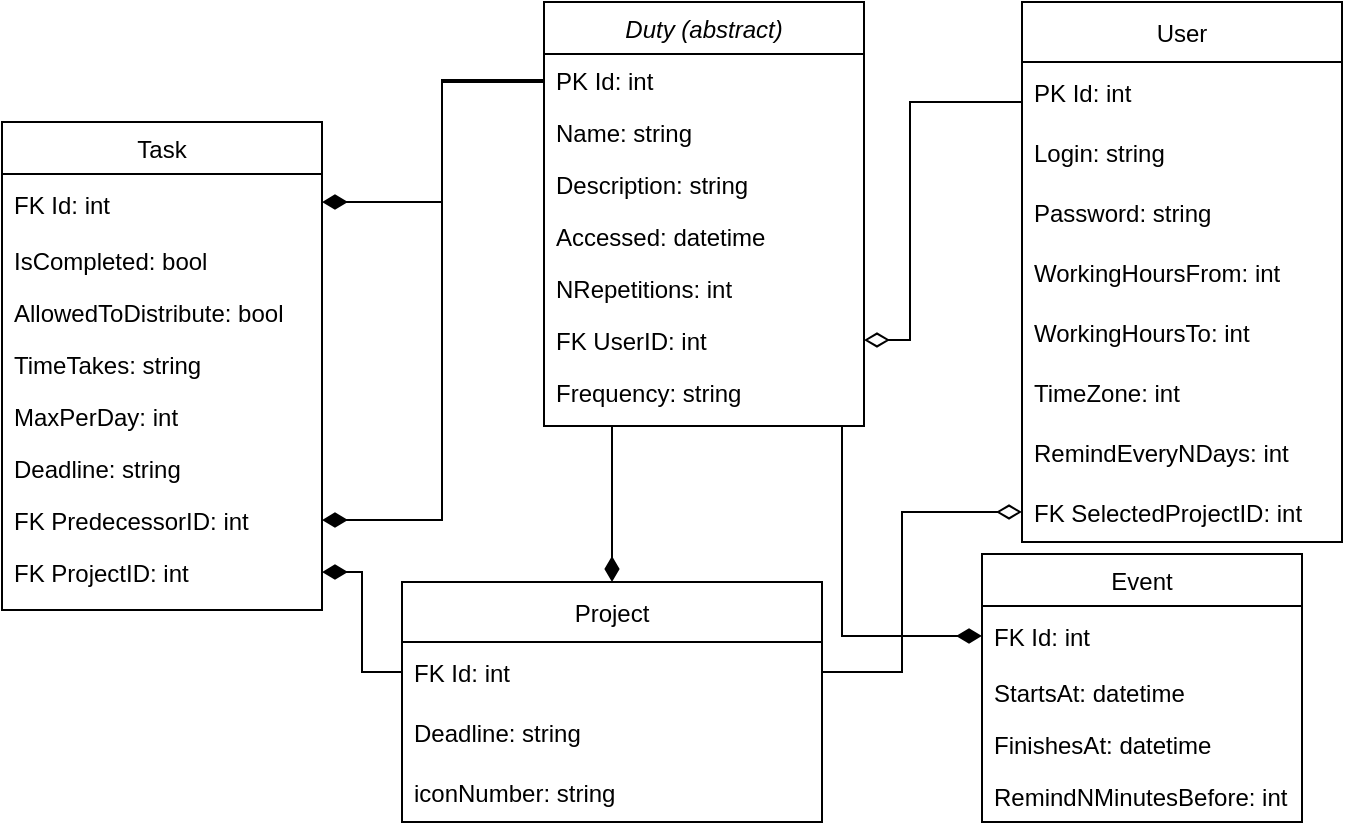 <mxfile version="15.4.0" type="device"><diagram id="C5RBs43oDa-KdzZeNtuy" name="Page-1"><mxGraphModel dx="-59" dy="482" grid="1" gridSize="10" guides="1" tooltips="1" connect="1" arrows="1" fold="1" page="1" pageScale="1" pageWidth="827" pageHeight="1169" math="0" shadow="0"><root><mxCell id="WIyWlLk6GJQsqaUBKTNV-0"/><mxCell id="WIyWlLk6GJQsqaUBKTNV-1" parent="WIyWlLk6GJQsqaUBKTNV-0"/><mxCell id="zkfFHV4jXpPFQw0GAbJ--12" value="" style="endArrow=none;endSize=10;endFill=0;shadow=0;strokeWidth=1;rounded=0;edgeStyle=orthogonalEdgeStyle;elbow=vertical;startArrow=diamondThin;startFill=1;orthogonal=1;startSize=10;" parent="WIyWlLk6GJQsqaUBKTNV-1" source="Y_36hAymlDsFUyy03Suh-14" target="oaKxZdXkdTwhi6_jZthA-11" edge="1"><mxGeometry width="160" relative="1" as="geometry"><mxPoint x="356" y="263" as="sourcePoint"/><mxPoint x="846" y="190" as="targetPoint"/><Array as="points"><mxPoint x="1310" y="377"/></Array></mxGeometry></mxCell><mxCell id="zkfFHV4jXpPFQw0GAbJ--17" value="Task" style="swimlane;fontStyle=0;align=center;verticalAlign=top;childLayout=stackLayout;horizontal=1;startSize=26;horizontalStack=0;resizeParent=1;resizeLast=0;collapsible=1;marginBottom=0;rounded=0;shadow=0;strokeWidth=1;" parent="WIyWlLk6GJQsqaUBKTNV-1" vertex="1"><mxGeometry x="890" y="120" width="160" height="244" as="geometry"><mxRectangle x="550" y="140" width="160" height="26" as="alternateBounds"/></mxGeometry></mxCell><mxCell id="Y_36hAymlDsFUyy03Suh-16" value="FK Id: int" style="text;strokeColor=none;fillColor=none;align=left;verticalAlign=middle;spacingLeft=4;spacingRight=4;overflow=hidden;points=[[0,0.5],[1,0.5]];portConstraint=eastwest;rotatable=0;" parent="zkfFHV4jXpPFQw0GAbJ--17" vertex="1"><mxGeometry y="26" width="160" height="30" as="geometry"/></mxCell><mxCell id="Y_36hAymlDsFUyy03Suh-18" value="IsCompleted: bool" style="text;align=left;verticalAlign=top;spacingLeft=4;spacingRight=4;overflow=hidden;rotatable=0;points=[[0,0.5],[1,0.5]];portConstraint=eastwest;rounded=0;shadow=0;html=0;" parent="zkfFHV4jXpPFQw0GAbJ--17" vertex="1"><mxGeometry y="56" width="160" height="26" as="geometry"/></mxCell><mxCell id="zkfFHV4jXpPFQw0GAbJ--21" value="AllowedToDistribute: bool" style="text;align=left;verticalAlign=top;spacingLeft=4;spacingRight=4;overflow=hidden;rotatable=0;points=[[0,0.5],[1,0.5]];portConstraint=eastwest;rounded=0;shadow=0;html=0;" parent="zkfFHV4jXpPFQw0GAbJ--17" vertex="1"><mxGeometry y="82" width="160" height="26" as="geometry"/></mxCell><mxCell id="zkfFHV4jXpPFQw0GAbJ--20" value="TimeTakes: string" style="text;align=left;verticalAlign=top;spacingLeft=4;spacingRight=4;overflow=hidden;rotatable=0;points=[[0,0.5],[1,0.5]];portConstraint=eastwest;rounded=0;shadow=0;html=0;" parent="zkfFHV4jXpPFQw0GAbJ--17" vertex="1"><mxGeometry y="108" width="160" height="26" as="geometry"/></mxCell><mxCell id="oaKxZdXkdTwhi6_jZthA-9" value="MaxPerDay: int" style="text;align=left;verticalAlign=top;spacingLeft=4;spacingRight=4;overflow=hidden;rotatable=0;points=[[0,0.5],[1,0.5]];portConstraint=eastwest;rounded=0;shadow=0;html=0;" parent="zkfFHV4jXpPFQw0GAbJ--17" vertex="1"><mxGeometry y="134" width="160" height="26" as="geometry"/></mxCell><mxCell id="oaKxZdXkdTwhi6_jZthA-31" value="Deadline: string" style="text;align=left;verticalAlign=top;spacingLeft=4;spacingRight=4;overflow=hidden;rotatable=0;points=[[0,0.5],[1,0.5]];portConstraint=eastwest;rounded=0;shadow=0;html=0;" parent="zkfFHV4jXpPFQw0GAbJ--17" vertex="1"><mxGeometry y="160" width="160" height="26" as="geometry"/></mxCell><mxCell id="oaKxZdXkdTwhi6_jZthA-20" value="FK PredecessorID: int" style="text;align=left;verticalAlign=top;spacingLeft=4;spacingRight=4;overflow=hidden;rotatable=0;points=[[0,0.5],[1,0.5]];portConstraint=eastwest;rounded=0;shadow=0;html=0;" parent="zkfFHV4jXpPFQw0GAbJ--17" vertex="1"><mxGeometry y="186" width="160" height="26" as="geometry"/></mxCell><mxCell id="oaKxZdXkdTwhi6_jZthA-19" value="FK ProjectID: int " style="text;align=left;verticalAlign=top;spacingLeft=4;spacingRight=4;overflow=hidden;rotatable=0;points=[[0,0.5],[1,0.5]];portConstraint=eastwest;rounded=0;shadow=0;html=0;" parent="zkfFHV4jXpPFQw0GAbJ--17" vertex="1"><mxGeometry y="212" width="160" height="26" as="geometry"/></mxCell><mxCell id="oaKxZdXkdTwhi6_jZthA-0" value="Event" style="swimlane;fontStyle=0;align=center;verticalAlign=top;childLayout=stackLayout;horizontal=1;startSize=26;horizontalStack=0;resizeParent=1;resizeLast=0;collapsible=1;marginBottom=0;rounded=0;shadow=0;strokeWidth=1;" parent="WIyWlLk6GJQsqaUBKTNV-1" vertex="1"><mxGeometry x="1380" y="336" width="160" height="134" as="geometry"><mxRectangle x="550" y="140" width="160" height="26" as="alternateBounds"/></mxGeometry></mxCell><mxCell id="Y_36hAymlDsFUyy03Suh-14" value="FK Id: int" style="text;strokeColor=none;fillColor=none;align=left;verticalAlign=middle;spacingLeft=4;spacingRight=4;overflow=hidden;points=[[0,0.5],[1,0.5]];portConstraint=eastwest;rotatable=0;" parent="oaKxZdXkdTwhi6_jZthA-0" vertex="1"><mxGeometry y="26" width="160" height="30" as="geometry"/></mxCell><mxCell id="oaKxZdXkdTwhi6_jZthA-2" value="StartsAt: datetime" style="text;align=left;verticalAlign=top;spacingLeft=4;spacingRight=4;overflow=hidden;rotatable=0;points=[[0,0.5],[1,0.5]];portConstraint=eastwest;rounded=0;shadow=0;html=0;" parent="oaKxZdXkdTwhi6_jZthA-0" vertex="1"><mxGeometry y="56" width="160" height="26" as="geometry"/></mxCell><mxCell id="oaKxZdXkdTwhi6_jZthA-3" value="FinishesAt: datetime" style="text;align=left;verticalAlign=top;spacingLeft=4;spacingRight=4;overflow=hidden;rotatable=0;points=[[0,0.5],[1,0.5]];portConstraint=eastwest;rounded=0;shadow=0;html=0;" parent="oaKxZdXkdTwhi6_jZthA-0" vertex="1"><mxGeometry y="82" width="160" height="26" as="geometry"/></mxCell><mxCell id="oaKxZdXkdTwhi6_jZthA-23" value="RemindNMinutesBefore: int" style="text;align=left;verticalAlign=top;spacingLeft=4;spacingRight=4;overflow=hidden;rotatable=0;points=[[0,0.5],[1,0.5]];portConstraint=eastwest;rounded=0;shadow=0;html=0;" parent="oaKxZdXkdTwhi6_jZthA-0" vertex="1"><mxGeometry y="108" width="160" height="26" as="geometry"/></mxCell><mxCell id="Y_36hAymlDsFUyy03Suh-7" style="edgeStyle=orthogonalEdgeStyle;rounded=0;orthogonalLoop=1;jettySize=auto;html=1;startArrow=none;startFill=0;endArrow=diamondThin;endFill=1;orthogonal=1;strokeWidth=1;endSize=10;startSize=10;" parent="WIyWlLk6GJQsqaUBKTNV-1" source="oaKxZdXkdTwhi6_jZthA-11" target="oaKxZdXkdTwhi6_jZthA-20" edge="1"><mxGeometry relative="1" as="geometry"><Array as="points"><mxPoint x="1110" y="100"/><mxPoint x="1110" y="319"/></Array></mxGeometry></mxCell><mxCell id="oaKxZdXkdTwhi6_jZthA-11" value="Duty (abstract)" style="swimlane;fontStyle=2;align=center;verticalAlign=top;childLayout=stackLayout;horizontal=1;startSize=26;horizontalStack=0;resizeParent=1;resizeLast=0;collapsible=1;marginBottom=0;rounded=0;shadow=0;strokeWidth=1;" parent="WIyWlLk6GJQsqaUBKTNV-1" vertex="1"><mxGeometry x="1161" y="60" width="160" height="212" as="geometry"><mxRectangle x="230" y="140" width="160" height="26" as="alternateBounds"/></mxGeometry></mxCell><mxCell id="oaKxZdXkdTwhi6_jZthA-7" value="PK Id: int" style="text;align=left;verticalAlign=top;spacingLeft=4;spacingRight=4;overflow=hidden;rotatable=0;points=[[0,0.5],[1,0.5]];portConstraint=eastwest;rounded=0;shadow=0;html=0;" parent="oaKxZdXkdTwhi6_jZthA-11" vertex="1"><mxGeometry y="26" width="160" height="26" as="geometry"/></mxCell><mxCell id="oaKxZdXkdTwhi6_jZthA-1" value="Name: string" style="text;align=left;verticalAlign=top;spacingLeft=4;spacingRight=4;overflow=hidden;rotatable=0;points=[[0,0.5],[1,0.5]];portConstraint=eastwest;rounded=0;shadow=0;html=0;" parent="oaKxZdXkdTwhi6_jZthA-11" vertex="1"><mxGeometry y="52" width="160" height="26" as="geometry"/></mxCell><mxCell id="oaKxZdXkdTwhi6_jZthA-32" value="Description: string" style="text;align=left;verticalAlign=top;spacingLeft=4;spacingRight=4;overflow=hidden;rotatable=0;points=[[0,0.5],[1,0.5]];portConstraint=eastwest;rounded=0;shadow=0;html=0;" parent="oaKxZdXkdTwhi6_jZthA-11" vertex="1"><mxGeometry y="78" width="160" height="26" as="geometry"/></mxCell><mxCell id="oaKxZdXkdTwhi6_jZthA-24" value="Accessed: datetime" style="text;align=left;verticalAlign=top;spacingLeft=4;spacingRight=4;overflow=hidden;rotatable=0;points=[[0,0.5],[1,0.5]];portConstraint=eastwest;rounded=0;shadow=0;html=0;" parent="oaKxZdXkdTwhi6_jZthA-11" vertex="1"><mxGeometry y="104" width="160" height="26" as="geometry"/></mxCell><mxCell id="oaKxZdXkdTwhi6_jZthA-10" value="NRepetitions: int" style="text;align=left;verticalAlign=top;spacingLeft=4;spacingRight=4;overflow=hidden;rotatable=0;points=[[0,0.5],[1,0.5]];portConstraint=eastwest;rounded=0;shadow=0;html=0;" parent="oaKxZdXkdTwhi6_jZthA-11" vertex="1"><mxGeometry y="130" width="160" height="26" as="geometry"/></mxCell><mxCell id="oaKxZdXkdTwhi6_jZthA-5" value="FK UserID: int" style="text;align=left;verticalAlign=top;spacingLeft=4;spacingRight=4;overflow=hidden;rotatable=0;points=[[0,0.5],[1,0.5]];portConstraint=eastwest;rounded=0;shadow=0;html=0;" parent="oaKxZdXkdTwhi6_jZthA-11" vertex="1"><mxGeometry y="156" width="160" height="26" as="geometry"/></mxCell><mxCell id="oaKxZdXkdTwhi6_jZthA-17" value="Frequency: string" style="text;align=left;verticalAlign=top;spacingLeft=4;spacingRight=4;overflow=hidden;rotatable=0;points=[[0,0.5],[1,0.5]];portConstraint=eastwest;rounded=0;shadow=0;html=0;" parent="oaKxZdXkdTwhi6_jZthA-11" vertex="1"><mxGeometry y="182" width="160" height="26" as="geometry"/></mxCell><mxCell id="Y_36hAymlDsFUyy03Suh-11" style="edgeStyle=orthogonalEdgeStyle;rounded=0;orthogonalLoop=1;jettySize=auto;html=1;startArrow=diamondThin;startFill=1;endArrow=none;endFill=0;orthogonal=1;strokeWidth=1;endSize=10;startSize=10;noEdgeStyle=1;" parent="WIyWlLk6GJQsqaUBKTNV-1" source="oaKxZdXkdTwhi6_jZthA-27" target="oaKxZdXkdTwhi6_jZthA-11" edge="1"><mxGeometry relative="1" as="geometry"/></mxCell><mxCell id="oaKxZdXkdTwhi6_jZthA-27" value="Project" style="swimlane;fontStyle=0;childLayout=stackLayout;horizontal=1;startSize=30;horizontalStack=0;resizeParent=1;resizeParentMax=0;resizeLast=0;collapsible=1;marginBottom=0;" parent="WIyWlLk6GJQsqaUBKTNV-1" vertex="1"><mxGeometry x="1090" y="350" width="210" height="120" as="geometry"/></mxCell><mxCell id="Y_36hAymlDsFUyy03Suh-5" value="FK Id: int" style="text;strokeColor=none;fillColor=none;align=left;verticalAlign=middle;spacingLeft=4;spacingRight=4;overflow=hidden;points=[[0,0.5],[1,0.5]];portConstraint=eastwest;rotatable=0;" parent="oaKxZdXkdTwhi6_jZthA-27" vertex="1"><mxGeometry y="30" width="210" height="30" as="geometry"/></mxCell><mxCell id="oaKxZdXkdTwhi6_jZthA-28" value="Deadline: string" style="text;strokeColor=none;fillColor=none;align=left;verticalAlign=middle;spacingLeft=4;spacingRight=4;overflow=hidden;points=[[0,0.5],[1,0.5]];portConstraint=eastwest;rotatable=0;" parent="oaKxZdXkdTwhi6_jZthA-27" vertex="1"><mxGeometry y="60" width="210" height="30" as="geometry"/></mxCell><mxCell id="oaKxZdXkdTwhi6_jZthA-29" value="iconNumber: string" style="text;strokeColor=none;fillColor=none;align=left;verticalAlign=middle;spacingLeft=4;spacingRight=4;overflow=hidden;points=[[0,0.5],[1,0.5]];portConstraint=eastwest;rotatable=0;" parent="oaKxZdXkdTwhi6_jZthA-27" vertex="1"><mxGeometry y="90" width="210" height="30" as="geometry"/></mxCell><mxCell id="oaKxZdXkdTwhi6_jZthA-43" value="User" style="swimlane;fontStyle=0;childLayout=stackLayout;horizontal=1;startSize=30;horizontalStack=0;resizeParent=1;resizeParentMax=0;resizeLast=0;collapsible=1;marginBottom=0;" parent="WIyWlLk6GJQsqaUBKTNV-1" vertex="1"><mxGeometry x="1400" y="60" width="160" height="270" as="geometry"/></mxCell><mxCell id="oaKxZdXkdTwhi6_jZthA-46" value="PK Id: int" style="text;strokeColor=none;fillColor=none;align=left;verticalAlign=middle;spacingLeft=4;spacingRight=4;overflow=hidden;points=[[0,0.5],[1,0.5]];portConstraint=eastwest;rotatable=0;" parent="oaKxZdXkdTwhi6_jZthA-43" vertex="1"><mxGeometry y="30" width="160" height="30" as="geometry"/></mxCell><mxCell id="oaKxZdXkdTwhi6_jZthA-44" value="Login: string" style="text;strokeColor=none;fillColor=none;align=left;verticalAlign=middle;spacingLeft=4;spacingRight=4;overflow=hidden;points=[[0,0.5],[1,0.5]];portConstraint=eastwest;rotatable=0;" parent="oaKxZdXkdTwhi6_jZthA-43" vertex="1"><mxGeometry y="60" width="160" height="30" as="geometry"/></mxCell><mxCell id="Y_36hAymlDsFUyy03Suh-0" value="Password: string " style="text;strokeColor=none;fillColor=none;align=left;verticalAlign=middle;spacingLeft=4;spacingRight=4;overflow=hidden;points=[[0,0.5],[1,0.5]];portConstraint=eastwest;rotatable=0;" parent="oaKxZdXkdTwhi6_jZthA-43" vertex="1"><mxGeometry y="90" width="160" height="30" as="geometry"/></mxCell><mxCell id="oaKxZdXkdTwhi6_jZthA-45" value="WorkingHoursFrom: int" style="text;strokeColor=none;fillColor=none;align=left;verticalAlign=middle;spacingLeft=4;spacingRight=4;overflow=hidden;points=[[0,0.5],[1,0.5]];portConstraint=eastwest;rotatable=0;" parent="oaKxZdXkdTwhi6_jZthA-43" vertex="1"><mxGeometry y="120" width="160" height="30" as="geometry"/></mxCell><mxCell id="Y_36hAymlDsFUyy03Suh-1" value="WorkingHoursTo: int" style="text;strokeColor=none;fillColor=none;align=left;verticalAlign=middle;spacingLeft=4;spacingRight=4;overflow=hidden;points=[[0,0.5],[1,0.5]];portConstraint=eastwest;rotatable=0;" parent="oaKxZdXkdTwhi6_jZthA-43" vertex="1"><mxGeometry y="150" width="160" height="30" as="geometry"/></mxCell><mxCell id="Y_36hAymlDsFUyy03Suh-2" value="TimeZone: int" style="text;strokeColor=none;fillColor=none;align=left;verticalAlign=middle;spacingLeft=4;spacingRight=4;overflow=hidden;points=[[0,0.5],[1,0.5]];portConstraint=eastwest;rotatable=0;" parent="oaKxZdXkdTwhi6_jZthA-43" vertex="1"><mxGeometry y="180" width="160" height="30" as="geometry"/></mxCell><mxCell id="Y_36hAymlDsFUyy03Suh-17" value="RemindEveryNDays: int" style="text;strokeColor=none;fillColor=none;align=left;verticalAlign=middle;spacingLeft=4;spacingRight=4;overflow=hidden;points=[[0,0.5],[1,0.5]];portConstraint=eastwest;rotatable=0;" parent="oaKxZdXkdTwhi6_jZthA-43" vertex="1"><mxGeometry y="210" width="160" height="30" as="geometry"/></mxCell><mxCell id="Z6_db_KpZB04kZyrTuqt-0" value="FK SelectedProjectID: int" style="text;strokeColor=none;fillColor=none;align=left;verticalAlign=middle;spacingLeft=4;spacingRight=4;overflow=hidden;points=[[0,0.5],[1,0.5]];portConstraint=eastwest;rotatable=0;" vertex="1" parent="oaKxZdXkdTwhi6_jZthA-43"><mxGeometry y="240" width="160" height="30" as="geometry"/></mxCell><mxCell id="oaKxZdXkdTwhi6_jZthA-50" style="edgeStyle=orthogonalEdgeStyle;rounded=0;orthogonalLoop=1;jettySize=auto;html=1;startArrow=none;startFill=0;endArrow=diamondThin;endFill=0;endSize=10;strokeWidth=1;orthogonal=1;startSize=10;" parent="WIyWlLk6GJQsqaUBKTNV-1" source="oaKxZdXkdTwhi6_jZthA-43" target="oaKxZdXkdTwhi6_jZthA-5" edge="1"><mxGeometry relative="1" as="geometry"><Array as="points"><mxPoint x="1344" y="110"/><mxPoint x="1344" y="229"/></Array></mxGeometry></mxCell><mxCell id="Y_36hAymlDsFUyy03Suh-13" style="edgeStyle=orthogonalEdgeStyle;rounded=0;orthogonalLoop=1;jettySize=auto;html=1;exitX=1;exitY=0.5;exitDx=0;exitDy=0;entryX=0;entryY=0.5;entryDx=0;entryDy=0;startArrow=diamondThin;startFill=1;endArrow=none;endFill=0;startSize=10;endSize=10;strokeWidth=1;" parent="WIyWlLk6GJQsqaUBKTNV-1" source="oaKxZdXkdTwhi6_jZthA-19" target="Y_36hAymlDsFUyy03Suh-5" edge="1"><mxGeometry relative="1" as="geometry"><Array as="points"><mxPoint x="1070" y="345"/><mxPoint x="1070" y="395"/></Array></mxGeometry></mxCell><mxCell id="Z6_db_KpZB04kZyrTuqt-2" value="" style="endArrow=none;endSize=10;endFill=0;shadow=0;strokeWidth=1;rounded=0;edgeStyle=orthogonalEdgeStyle;elbow=vertical;startArrow=diamondThin;startFill=0;orthogonal=1;startSize=10;exitX=0;exitY=0.5;exitDx=0;exitDy=0;" edge="1" parent="WIyWlLk6GJQsqaUBKTNV-1" source="Z6_db_KpZB04kZyrTuqt-0" target="Y_36hAymlDsFUyy03Suh-5"><mxGeometry width="160" relative="1" as="geometry"><mxPoint x="1330" y="410" as="sourcePoint"/><mxPoint x="1320" y="282" as="targetPoint"/><Array as="points"><mxPoint x="1340" y="315"/><mxPoint x="1340" y="395"/></Array></mxGeometry></mxCell><mxCell id="Z6_db_KpZB04kZyrTuqt-4" style="edgeStyle=orthogonalEdgeStyle;rounded=0;orthogonalLoop=1;jettySize=auto;html=1;startArrow=none;startFill=0;endArrow=diamondThin;endFill=1;orthogonal=1;strokeWidth=1;endSize=10;startSize=10;exitX=0;exitY=0.5;exitDx=0;exitDy=0;" edge="1" parent="WIyWlLk6GJQsqaUBKTNV-1" source="oaKxZdXkdTwhi6_jZthA-7" target="Y_36hAymlDsFUyy03Suh-16"><mxGeometry relative="1" as="geometry"><Array as="points"><mxPoint x="1110" y="99"/><mxPoint x="1110" y="160"/><mxPoint x="1030" y="160"/><mxPoint x="1030" y="161"/></Array><mxPoint x="1171" y="110" as="sourcePoint"/><mxPoint x="1030" y="329" as="targetPoint"/></mxGeometry></mxCell></root></mxGraphModel></diagram></mxfile>